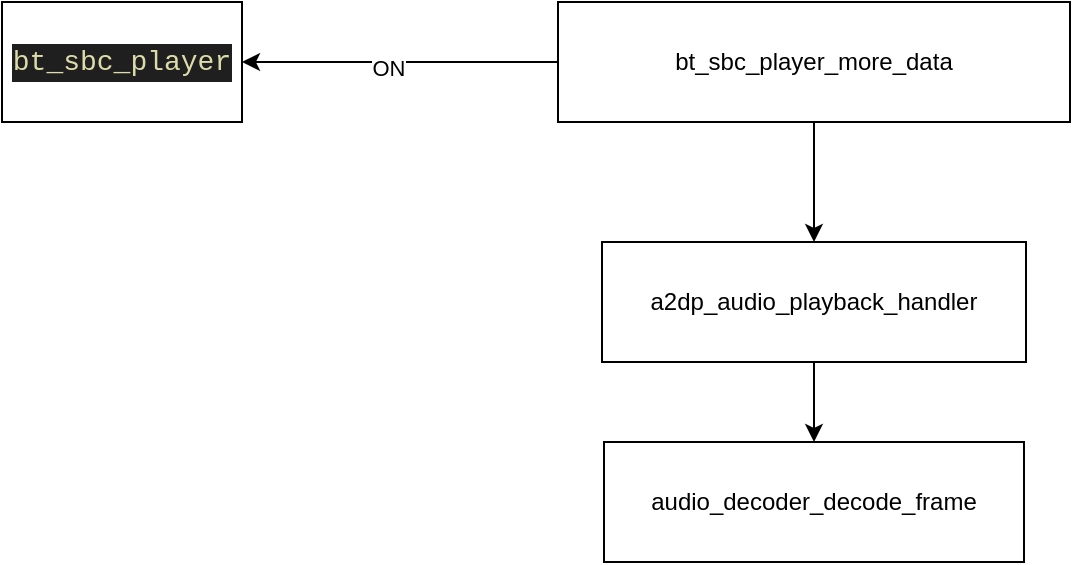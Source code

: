 <mxfile version="26.2.14">
  <diagram name="第 1 页" id="Q64KBp28jFZrs27-sYgT">
    <mxGraphModel dx="1602" dy="1198" grid="1" gridSize="10" guides="1" tooltips="1" connect="1" arrows="1" fold="1" page="1" pageScale="1" pageWidth="827" pageHeight="1169" math="0" shadow="0">
      <root>
        <mxCell id="0" />
        <mxCell id="1" parent="0" />
        <mxCell id="mAyNxIO1zu4g27fKkFHF-3" value="" style="edgeStyle=orthogonalEdgeStyle;rounded=0;orthogonalLoop=1;jettySize=auto;html=1;" edge="1" parent="1" source="mAyNxIO1zu4g27fKkFHF-1" target="mAyNxIO1zu4g27fKkFHF-2">
          <mxGeometry relative="1" as="geometry" />
        </mxCell>
        <mxCell id="mAyNxIO1zu4g27fKkFHF-7" value="" style="edgeStyle=orthogonalEdgeStyle;rounded=0;orthogonalLoop=1;jettySize=auto;html=1;" edge="1" parent="1" source="mAyNxIO1zu4g27fKkFHF-1" target="mAyNxIO1zu4g27fKkFHF-6">
          <mxGeometry relative="1" as="geometry" />
        </mxCell>
        <mxCell id="mAyNxIO1zu4g27fKkFHF-8" value="ON" style="edgeLabel;html=1;align=center;verticalAlign=middle;resizable=0;points=[];" vertex="1" connectable="0" parent="mAyNxIO1zu4g27fKkFHF-7">
          <mxGeometry x="0.081" y="3" relative="1" as="geometry">
            <mxPoint as="offset" />
          </mxGeometry>
        </mxCell>
        <mxCell id="mAyNxIO1zu4g27fKkFHF-1" value="bt_sbc_player_more_data" style="rounded=0;whiteSpace=wrap;html=1;" vertex="1" parent="1">
          <mxGeometry x="118" y="140" width="256" height="60" as="geometry" />
        </mxCell>
        <mxCell id="mAyNxIO1zu4g27fKkFHF-5" value="" style="edgeStyle=orthogonalEdgeStyle;rounded=0;orthogonalLoop=1;jettySize=auto;html=1;" edge="1" parent="1" source="mAyNxIO1zu4g27fKkFHF-2" target="mAyNxIO1zu4g27fKkFHF-4">
          <mxGeometry relative="1" as="geometry" />
        </mxCell>
        <mxCell id="mAyNxIO1zu4g27fKkFHF-2" value="a2dp_audio_playback_handler" style="whiteSpace=wrap;html=1;rounded=0;" vertex="1" parent="1">
          <mxGeometry x="140" y="260" width="212" height="60" as="geometry" />
        </mxCell>
        <mxCell id="mAyNxIO1zu4g27fKkFHF-4" value="audio_decoder_decode_frame" style="whiteSpace=wrap;html=1;rounded=0;" vertex="1" parent="1">
          <mxGeometry x="141" y="360" width="210" height="60" as="geometry" />
        </mxCell>
        <mxCell id="mAyNxIO1zu4g27fKkFHF-6" value="&lt;div style=&quot;color: rgb(204, 204, 204); background-color: rgb(31, 31, 31); font-family: Consolas, &amp;quot;Courier New&amp;quot;, monospace; font-size: 14px; line-height: 19px; white-space: pre;&quot;&gt;&lt;span style=&quot;color: #dcdcaa;&quot;&gt;bt_sbc_player&lt;/span&gt;&lt;/div&gt;" style="whiteSpace=wrap;html=1;rounded=0;" vertex="1" parent="1">
          <mxGeometry x="-160" y="140" width="120" height="60" as="geometry" />
        </mxCell>
      </root>
    </mxGraphModel>
  </diagram>
</mxfile>
